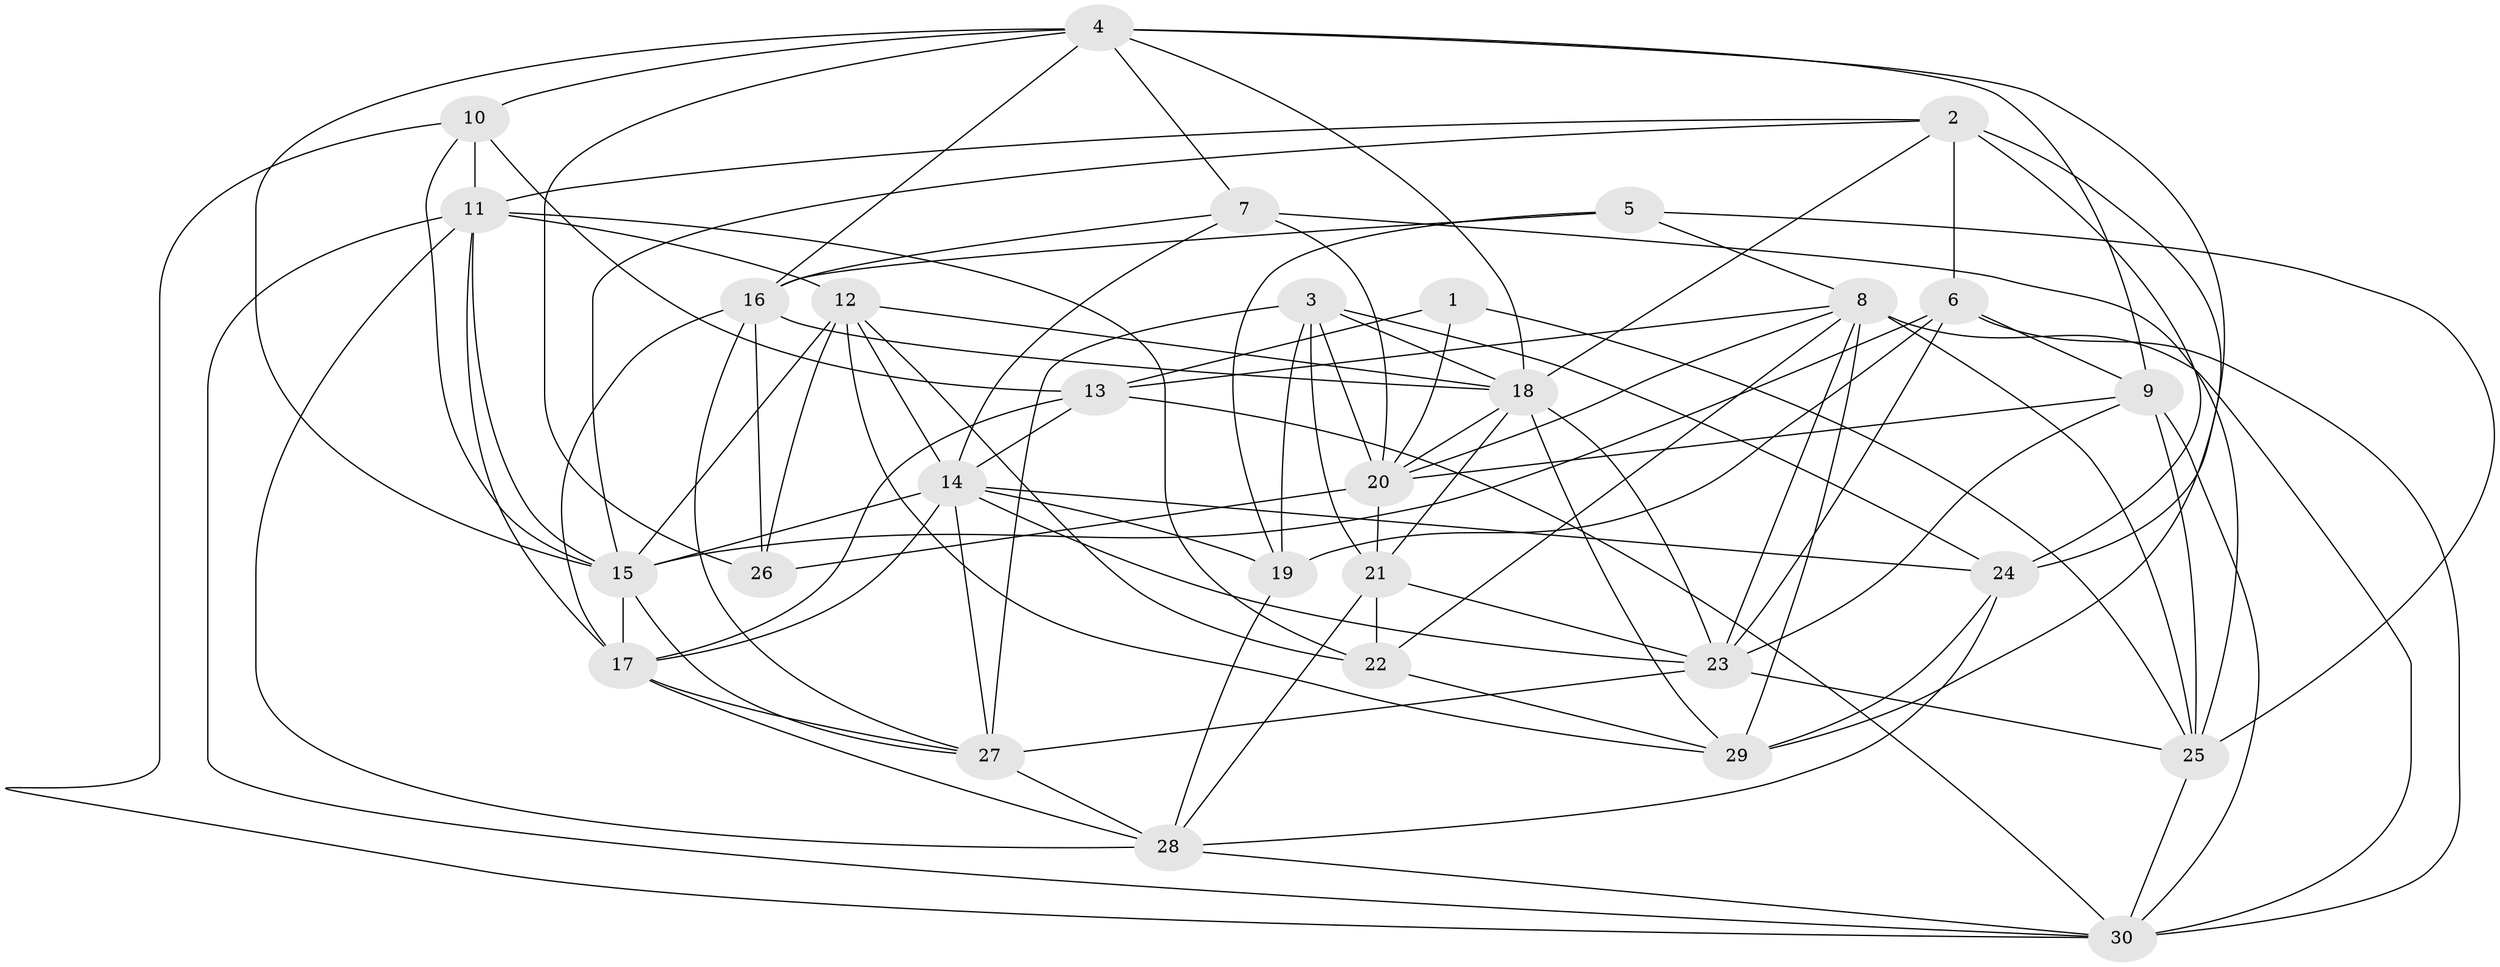 // original degree distribution, {4: 1.0}
// Generated by graph-tools (version 1.1) at 2025/38/03/04/25 23:38:16]
// undirected, 30 vertices, 98 edges
graph export_dot {
  node [color=gray90,style=filled];
  1;
  2;
  3;
  4;
  5;
  6;
  7;
  8;
  9;
  10;
  11;
  12;
  13;
  14;
  15;
  16;
  17;
  18;
  19;
  20;
  21;
  22;
  23;
  24;
  25;
  26;
  27;
  28;
  29;
  30;
  1 -- 13 [weight=2.0];
  1 -- 20 [weight=1.0];
  1 -- 25 [weight=1.0];
  2 -- 6 [weight=3.0];
  2 -- 11 [weight=2.0];
  2 -- 15 [weight=1.0];
  2 -- 18 [weight=1.0];
  2 -- 24 [weight=1.0];
  2 -- 29 [weight=2.0];
  3 -- 18 [weight=1.0];
  3 -- 19 [weight=1.0];
  3 -- 20 [weight=1.0];
  3 -- 21 [weight=1.0];
  3 -- 24 [weight=1.0];
  3 -- 27 [weight=1.0];
  4 -- 7 [weight=1.0];
  4 -- 9 [weight=1.0];
  4 -- 10 [weight=1.0];
  4 -- 15 [weight=1.0];
  4 -- 16 [weight=1.0];
  4 -- 18 [weight=1.0];
  4 -- 24 [weight=1.0];
  4 -- 26 [weight=1.0];
  5 -- 8 [weight=1.0];
  5 -- 16 [weight=1.0];
  5 -- 19 [weight=2.0];
  5 -- 25 [weight=2.0];
  6 -- 9 [weight=1.0];
  6 -- 15 [weight=1.0];
  6 -- 19 [weight=3.0];
  6 -- 23 [weight=1.0];
  6 -- 30 [weight=1.0];
  7 -- 14 [weight=1.0];
  7 -- 16 [weight=1.0];
  7 -- 20 [weight=1.0];
  7 -- 25 [weight=2.0];
  8 -- 13 [weight=1.0];
  8 -- 20 [weight=1.0];
  8 -- 22 [weight=1.0];
  8 -- 23 [weight=2.0];
  8 -- 25 [weight=2.0];
  8 -- 29 [weight=1.0];
  8 -- 30 [weight=1.0];
  9 -- 20 [weight=1.0];
  9 -- 23 [weight=1.0];
  9 -- 25 [weight=1.0];
  9 -- 30 [weight=1.0];
  10 -- 11 [weight=1.0];
  10 -- 13 [weight=2.0];
  10 -- 15 [weight=1.0];
  10 -- 30 [weight=1.0];
  11 -- 12 [weight=1.0];
  11 -- 15 [weight=1.0];
  11 -- 17 [weight=1.0];
  11 -- 22 [weight=2.0];
  11 -- 28 [weight=1.0];
  11 -- 30 [weight=1.0];
  12 -- 14 [weight=1.0];
  12 -- 15 [weight=2.0];
  12 -- 18 [weight=1.0];
  12 -- 22 [weight=1.0];
  12 -- 26 [weight=1.0];
  12 -- 29 [weight=1.0];
  13 -- 14 [weight=2.0];
  13 -- 17 [weight=2.0];
  13 -- 30 [weight=1.0];
  14 -- 15 [weight=1.0];
  14 -- 17 [weight=1.0];
  14 -- 19 [weight=1.0];
  14 -- 23 [weight=1.0];
  14 -- 24 [weight=1.0];
  14 -- 27 [weight=1.0];
  15 -- 17 [weight=1.0];
  15 -- 27 [weight=1.0];
  16 -- 17 [weight=1.0];
  16 -- 18 [weight=2.0];
  16 -- 26 [weight=1.0];
  16 -- 27 [weight=1.0];
  17 -- 27 [weight=1.0];
  17 -- 28 [weight=1.0];
  18 -- 20 [weight=1.0];
  18 -- 21 [weight=1.0];
  18 -- 23 [weight=1.0];
  18 -- 29 [weight=1.0];
  19 -- 28 [weight=1.0];
  20 -- 21 [weight=1.0];
  20 -- 26 [weight=1.0];
  21 -- 22 [weight=2.0];
  21 -- 23 [weight=1.0];
  21 -- 28 [weight=2.0];
  22 -- 29 [weight=2.0];
  23 -- 25 [weight=1.0];
  23 -- 27 [weight=2.0];
  24 -- 28 [weight=1.0];
  24 -- 29 [weight=1.0];
  25 -- 30 [weight=1.0];
  27 -- 28 [weight=1.0];
  28 -- 30 [weight=1.0];
}
